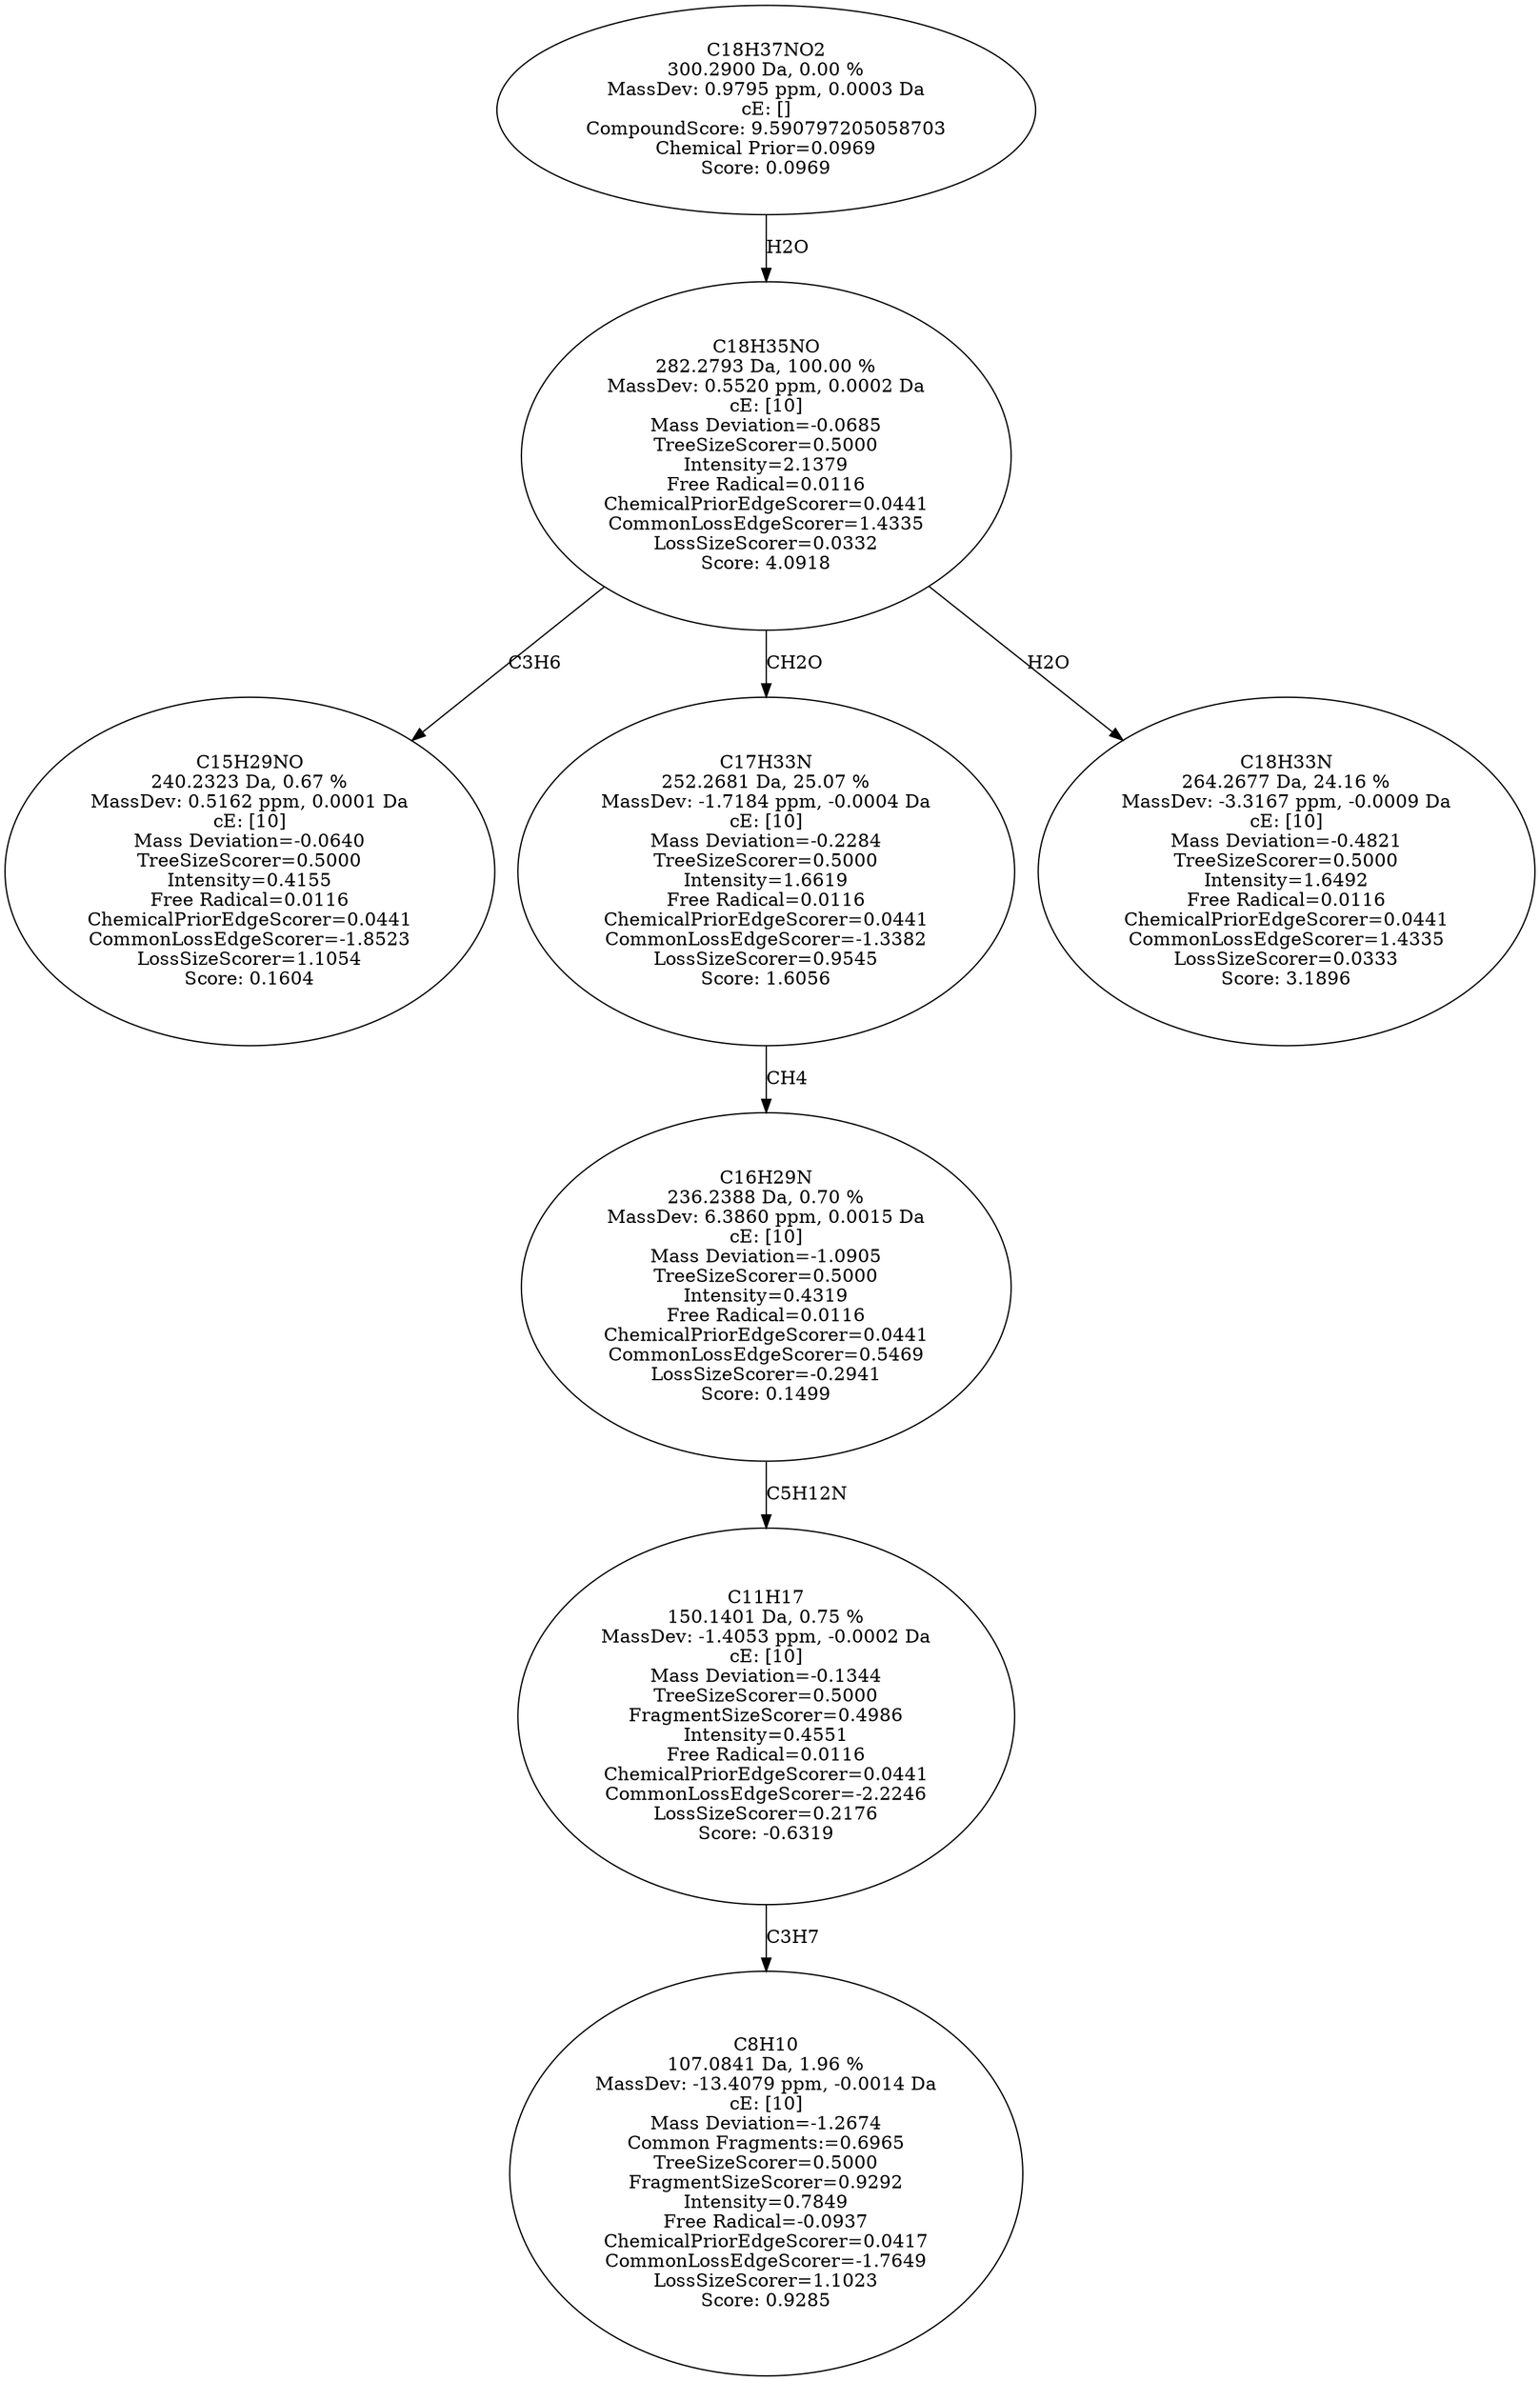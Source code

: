 strict digraph {
v1 [label="C15H29NO\n240.2323 Da, 0.67 %\nMassDev: 0.5162 ppm, 0.0001 Da\ncE: [10]\nMass Deviation=-0.0640\nTreeSizeScorer=0.5000\nIntensity=0.4155\nFree Radical=0.0116\nChemicalPriorEdgeScorer=0.0441\nCommonLossEdgeScorer=-1.8523\nLossSizeScorer=1.1054\nScore: 0.1604"];
v2 [label="C8H10\n107.0841 Da, 1.96 %\nMassDev: -13.4079 ppm, -0.0014 Da\ncE: [10]\nMass Deviation=-1.2674\nCommon Fragments:=0.6965\nTreeSizeScorer=0.5000\nFragmentSizeScorer=0.9292\nIntensity=0.7849\nFree Radical=-0.0937\nChemicalPriorEdgeScorer=0.0417\nCommonLossEdgeScorer=-1.7649\nLossSizeScorer=1.1023\nScore: 0.9285"];
v3 [label="C11H17\n150.1401 Da, 0.75 %\nMassDev: -1.4053 ppm, -0.0002 Da\ncE: [10]\nMass Deviation=-0.1344\nTreeSizeScorer=0.5000\nFragmentSizeScorer=0.4986\nIntensity=0.4551\nFree Radical=0.0116\nChemicalPriorEdgeScorer=0.0441\nCommonLossEdgeScorer=-2.2246\nLossSizeScorer=0.2176\nScore: -0.6319"];
v4 [label="C16H29N\n236.2388 Da, 0.70 %\nMassDev: 6.3860 ppm, 0.0015 Da\ncE: [10]\nMass Deviation=-1.0905\nTreeSizeScorer=0.5000\nIntensity=0.4319\nFree Radical=0.0116\nChemicalPriorEdgeScorer=0.0441\nCommonLossEdgeScorer=0.5469\nLossSizeScorer=-0.2941\nScore: 0.1499"];
v5 [label="C17H33N\n252.2681 Da, 25.07 %\nMassDev: -1.7184 ppm, -0.0004 Da\ncE: [10]\nMass Deviation=-0.2284\nTreeSizeScorer=0.5000\nIntensity=1.6619\nFree Radical=0.0116\nChemicalPriorEdgeScorer=0.0441\nCommonLossEdgeScorer=-1.3382\nLossSizeScorer=0.9545\nScore: 1.6056"];
v6 [label="C18H33N\n264.2677 Da, 24.16 %\nMassDev: -3.3167 ppm, -0.0009 Da\ncE: [10]\nMass Deviation=-0.4821\nTreeSizeScorer=0.5000\nIntensity=1.6492\nFree Radical=0.0116\nChemicalPriorEdgeScorer=0.0441\nCommonLossEdgeScorer=1.4335\nLossSizeScorer=0.0333\nScore: 3.1896"];
v7 [label="C18H35NO\n282.2793 Da, 100.00 %\nMassDev: 0.5520 ppm, 0.0002 Da\ncE: [10]\nMass Deviation=-0.0685\nTreeSizeScorer=0.5000\nIntensity=2.1379\nFree Radical=0.0116\nChemicalPriorEdgeScorer=0.0441\nCommonLossEdgeScorer=1.4335\nLossSizeScorer=0.0332\nScore: 4.0918"];
v8 [label="C18H37NO2\n300.2900 Da, 0.00 %\nMassDev: 0.9795 ppm, 0.0003 Da\ncE: []\nCompoundScore: 9.590797205058703\nChemical Prior=0.0969\nScore: 0.0969"];
v7 -> v1 [label="C3H6"];
v3 -> v2 [label="C3H7"];
v4 -> v3 [label="C5H12N"];
v5 -> v4 [label="CH4"];
v7 -> v5 [label="CH2O"];
v7 -> v6 [label="H2O"];
v8 -> v7 [label="H2O"];
}